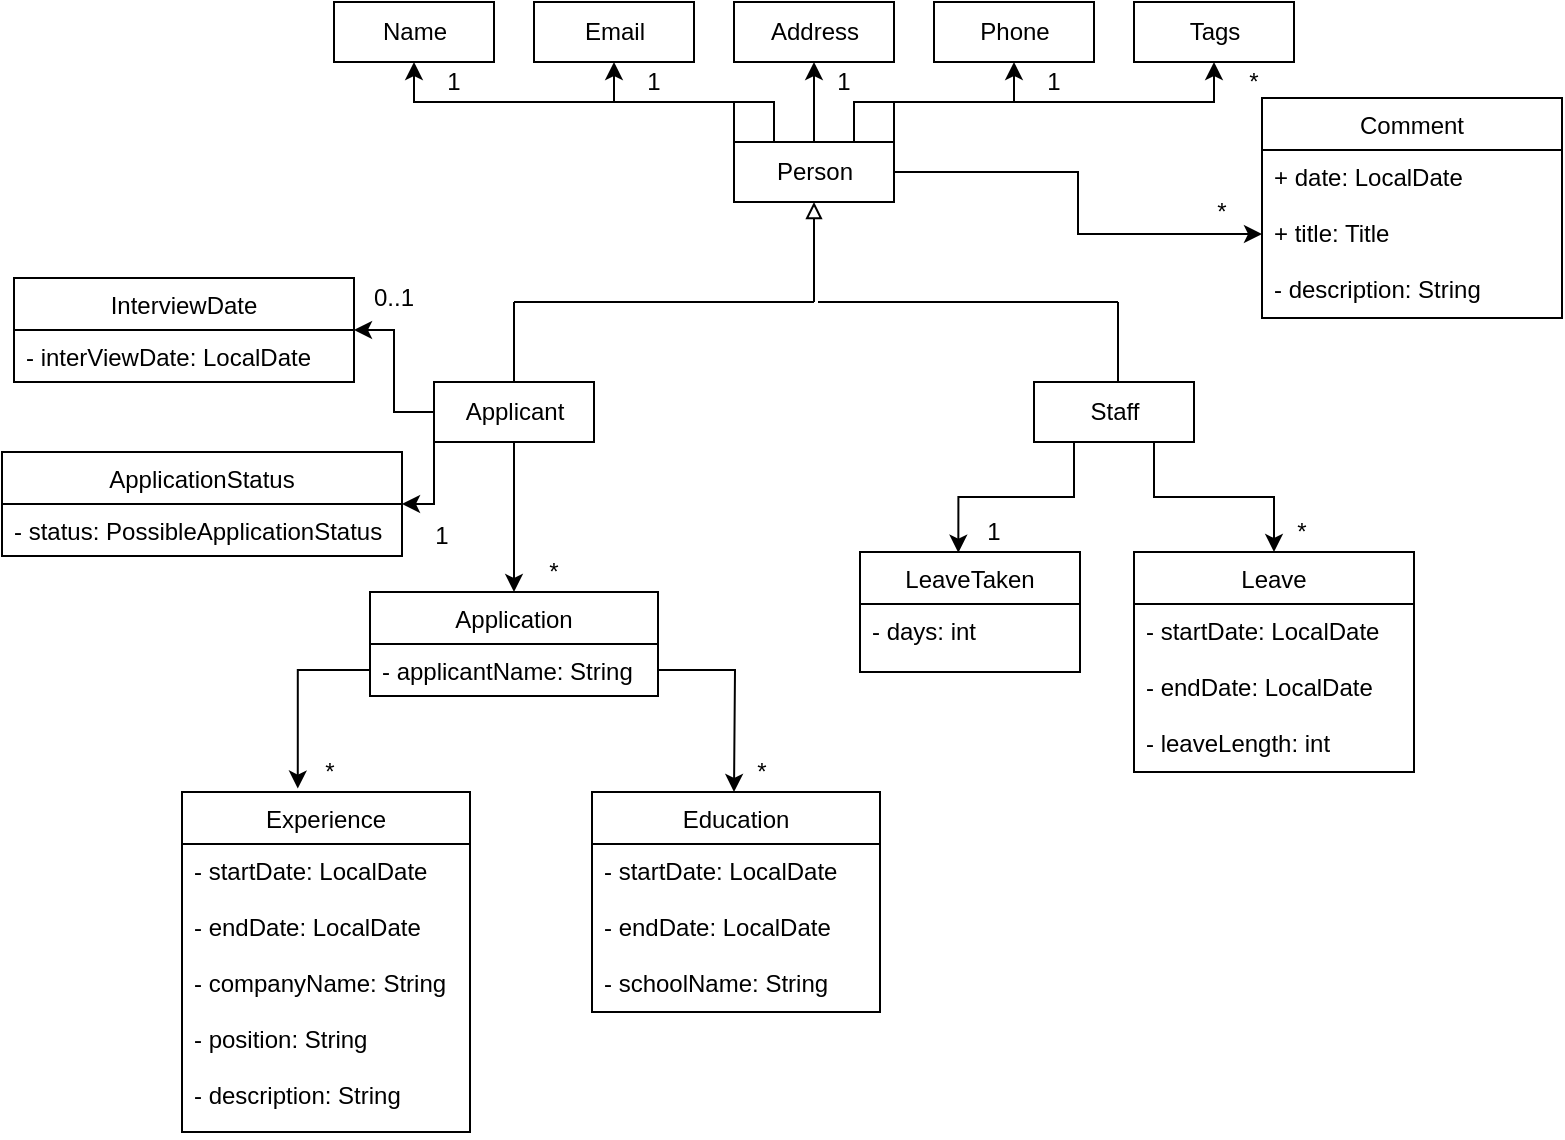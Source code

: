 <mxfile version="13.9.2" type="device"><diagram id="p-sv6XwzLCYib-WvmqV6" name="Page-1"><mxGraphModel dx="1067" dy="851" grid="1" gridSize="10" guides="1" tooltips="1" connect="1" arrows="1" fold="1" page="1" pageScale="1" pageWidth="850" pageHeight="1100" math="0" shadow="0"><root><mxCell id="0"/><mxCell id="1" parent="0"/><mxCell id="2Rg-Cwiu7wMhRFOe1INs-23" style="edgeStyle=orthogonalEdgeStyle;rounded=0;orthogonalLoop=1;jettySize=auto;html=1;exitX=0;exitY=0;exitDx=0;exitDy=0;entryX=0.5;entryY=1;entryDx=0;entryDy=0;" edge="1" parent="1" source="2Rg-Cwiu7wMhRFOe1INs-16" target="2Rg-Cwiu7wMhRFOe1INs-18"><mxGeometry relative="1" as="geometry"/></mxCell><mxCell id="2Rg-Cwiu7wMhRFOe1INs-24" style="edgeStyle=orthogonalEdgeStyle;rounded=0;orthogonalLoop=1;jettySize=auto;html=1;exitX=0.25;exitY=0;exitDx=0;exitDy=0;entryX=0.5;entryY=1;entryDx=0;entryDy=0;" edge="1" parent="1" source="2Rg-Cwiu7wMhRFOe1INs-16" target="2Rg-Cwiu7wMhRFOe1INs-19"><mxGeometry relative="1" as="geometry"/></mxCell><mxCell id="2Rg-Cwiu7wMhRFOe1INs-25" style="edgeStyle=orthogonalEdgeStyle;rounded=0;orthogonalLoop=1;jettySize=auto;html=1;exitX=0.5;exitY=0;exitDx=0;exitDy=0;entryX=0.5;entryY=1;entryDx=0;entryDy=0;" edge="1" parent="1" source="2Rg-Cwiu7wMhRFOe1INs-16" target="2Rg-Cwiu7wMhRFOe1INs-20"><mxGeometry relative="1" as="geometry"/></mxCell><mxCell id="2Rg-Cwiu7wMhRFOe1INs-26" style="edgeStyle=orthogonalEdgeStyle;rounded=0;orthogonalLoop=1;jettySize=auto;html=1;exitX=1;exitY=0;exitDx=0;exitDy=0;entryX=0.5;entryY=1;entryDx=0;entryDy=0;" edge="1" parent="1" source="2Rg-Cwiu7wMhRFOe1INs-16" target="2Rg-Cwiu7wMhRFOe1INs-22"><mxGeometry relative="1" as="geometry"/></mxCell><mxCell id="2Rg-Cwiu7wMhRFOe1INs-27" style="edgeStyle=orthogonalEdgeStyle;rounded=0;orthogonalLoop=1;jettySize=auto;html=1;exitX=0.75;exitY=0;exitDx=0;exitDy=0;entryX=0.5;entryY=1;entryDx=0;entryDy=0;" edge="1" parent="1" source="2Rg-Cwiu7wMhRFOe1INs-16" target="2Rg-Cwiu7wMhRFOe1INs-21"><mxGeometry relative="1" as="geometry"/></mxCell><mxCell id="2Rg-Cwiu7wMhRFOe1INs-85" style="edgeStyle=orthogonalEdgeStyle;rounded=0;orthogonalLoop=1;jettySize=auto;html=1;exitX=1;exitY=0.5;exitDx=0;exitDy=0;endArrow=classic;endFill=1;" edge="1" parent="1" source="2Rg-Cwiu7wMhRFOe1INs-16" target="2Rg-Cwiu7wMhRFOe1INs-83"><mxGeometry relative="1" as="geometry"/></mxCell><mxCell id="2Rg-Cwiu7wMhRFOe1INs-16" value="Person" style="html=1;" vertex="1" parent="1"><mxGeometry x="366" y="215" width="80" height="30" as="geometry"/></mxCell><mxCell id="2Rg-Cwiu7wMhRFOe1INs-18" value="Name" style="html=1;" vertex="1" parent="1"><mxGeometry x="166" y="145" width="80" height="30" as="geometry"/></mxCell><mxCell id="2Rg-Cwiu7wMhRFOe1INs-19" value="Email" style="html=1;" vertex="1" parent="1"><mxGeometry x="266" y="145" width="80" height="30" as="geometry"/></mxCell><mxCell id="2Rg-Cwiu7wMhRFOe1INs-20" value="Address" style="html=1;" vertex="1" parent="1"><mxGeometry x="366" y="145" width="80" height="30" as="geometry"/></mxCell><mxCell id="2Rg-Cwiu7wMhRFOe1INs-21" value="Phone" style="html=1;" vertex="1" parent="1"><mxGeometry x="466" y="145" width="80" height="30" as="geometry"/></mxCell><mxCell id="2Rg-Cwiu7wMhRFOe1INs-22" value="Tags" style="html=1;" vertex="1" parent="1"><mxGeometry x="566" y="145" width="80" height="30" as="geometry"/></mxCell><mxCell id="2Rg-Cwiu7wMhRFOe1INs-28" value="*" style="text;html=1;strokeColor=none;fillColor=none;align=center;verticalAlign=middle;whiteSpace=wrap;rounded=0;" vertex="1" parent="1"><mxGeometry x="606" y="175" width="40" height="20" as="geometry"/></mxCell><mxCell id="2Rg-Cwiu7wMhRFOe1INs-32" value="1" style="text;html=1;strokeColor=none;fillColor=none;align=center;verticalAlign=middle;whiteSpace=wrap;rounded=0;" vertex="1" parent="1"><mxGeometry x="206" y="175" width="40" height="20" as="geometry"/></mxCell><mxCell id="2Rg-Cwiu7wMhRFOe1INs-33" value="1" style="text;html=1;strokeColor=none;fillColor=none;align=center;verticalAlign=middle;whiteSpace=wrap;rounded=0;" vertex="1" parent="1"><mxGeometry x="306" y="175" width="40" height="20" as="geometry"/></mxCell><mxCell id="2Rg-Cwiu7wMhRFOe1INs-34" value="1" style="text;html=1;strokeColor=none;fillColor=none;align=center;verticalAlign=middle;whiteSpace=wrap;rounded=0;" vertex="1" parent="1"><mxGeometry x="401" y="175" width="40" height="20" as="geometry"/></mxCell><mxCell id="2Rg-Cwiu7wMhRFOe1INs-35" value="1" style="text;html=1;strokeColor=none;fillColor=none;align=center;verticalAlign=middle;whiteSpace=wrap;rounded=0;" vertex="1" parent="1"><mxGeometry x="506" y="175" width="40" height="20" as="geometry"/></mxCell><mxCell id="2Rg-Cwiu7wMhRFOe1INs-41" value="" style="endArrow=block;html=1;entryX=0.5;entryY=1;entryDx=0;entryDy=0;endFill=0;" edge="1" parent="1" target="2Rg-Cwiu7wMhRFOe1INs-16"><mxGeometry width="50" height="50" relative="1" as="geometry"><mxPoint x="406" y="295" as="sourcePoint"/><mxPoint x="486" y="355" as="targetPoint"/><Array as="points"><mxPoint x="406" y="255"/></Array></mxGeometry></mxCell><mxCell id="2Rg-Cwiu7wMhRFOe1INs-43" value="" style="endArrow=none;html=1;" edge="1" parent="1"><mxGeometry width="50" height="50" relative="1" as="geometry"><mxPoint x="256" y="295" as="sourcePoint"/><mxPoint x="406" y="295" as="targetPoint"/></mxGeometry></mxCell><mxCell id="2Rg-Cwiu7wMhRFOe1INs-44" value="" style="endArrow=none;html=1;" edge="1" parent="1" target="2Rg-Cwiu7wMhRFOe1INs-47"><mxGeometry width="50" height="50" relative="1" as="geometry"><mxPoint x="256" y="295" as="sourcePoint"/><mxPoint x="256" y="335" as="targetPoint"/></mxGeometry></mxCell><mxCell id="2Rg-Cwiu7wMhRFOe1INs-45" value="" style="endArrow=none;html=1;" edge="1" parent="1"><mxGeometry width="50" height="50" relative="1" as="geometry"><mxPoint x="408.0" y="295" as="sourcePoint"/><mxPoint x="558" y="295" as="targetPoint"/></mxGeometry></mxCell><mxCell id="2Rg-Cwiu7wMhRFOe1INs-46" value="" style="endArrow=none;html=1;entryX=0.5;entryY=0;entryDx=0;entryDy=0;" edge="1" parent="1"><mxGeometry width="50" height="50" relative="1" as="geometry"><mxPoint x="558" y="295" as="sourcePoint"/><mxPoint x="558" y="335" as="targetPoint"/></mxGeometry></mxCell><mxCell id="2Rg-Cwiu7wMhRFOe1INs-54" style="edgeStyle=orthogonalEdgeStyle;rounded=0;orthogonalLoop=1;jettySize=auto;html=1;exitX=0;exitY=0.5;exitDx=0;exitDy=0;entryX=1;entryY=0.5;entryDx=0;entryDy=0;endArrow=classic;endFill=1;" edge="1" parent="1" source="2Rg-Cwiu7wMhRFOe1INs-47" target="2Rg-Cwiu7wMhRFOe1INs-50"><mxGeometry relative="1" as="geometry"/></mxCell><mxCell id="2Rg-Cwiu7wMhRFOe1INs-57" style="edgeStyle=orthogonalEdgeStyle;rounded=0;orthogonalLoop=1;jettySize=auto;html=1;exitX=0;exitY=1;exitDx=0;exitDy=0;entryX=1;entryY=0.5;entryDx=0;entryDy=0;endArrow=classic;endFill=1;" edge="1" parent="1" source="2Rg-Cwiu7wMhRFOe1INs-47" target="2Rg-Cwiu7wMhRFOe1INs-55"><mxGeometry relative="1" as="geometry"><Array as="points"><mxPoint x="216" y="396"/></Array></mxGeometry></mxCell><mxCell id="2Rg-Cwiu7wMhRFOe1INs-81" style="edgeStyle=orthogonalEdgeStyle;rounded=0;orthogonalLoop=1;jettySize=auto;html=1;endArrow=classic;endFill=1;" edge="1" parent="1" source="2Rg-Cwiu7wMhRFOe1INs-47" target="2Rg-Cwiu7wMhRFOe1INs-60"><mxGeometry relative="1" as="geometry"/></mxCell><mxCell id="2Rg-Cwiu7wMhRFOe1INs-47" value="Applicant" style="html=1;" vertex="1" parent="1"><mxGeometry x="216" y="335" width="80" height="30" as="geometry"/></mxCell><mxCell id="2Rg-Cwiu7wMhRFOe1INs-91" style="edgeStyle=orthogonalEdgeStyle;rounded=0;orthogonalLoop=1;jettySize=auto;html=1;exitX=0.25;exitY=1;exitDx=0;exitDy=0;entryX=0.447;entryY=0.006;entryDx=0;entryDy=0;entryPerimeter=0;endArrow=classic;endFill=1;" edge="1" parent="1" source="2Rg-Cwiu7wMhRFOe1INs-48" target="2Rg-Cwiu7wMhRFOe1INs-89"><mxGeometry relative="1" as="geometry"/></mxCell><mxCell id="2Rg-Cwiu7wMhRFOe1INs-92" style="edgeStyle=orthogonalEdgeStyle;rounded=0;orthogonalLoop=1;jettySize=auto;html=1;exitX=0.75;exitY=1;exitDx=0;exitDy=0;entryX=0.5;entryY=0;entryDx=0;entryDy=0;endArrow=classic;endFill=1;" edge="1" parent="1" source="2Rg-Cwiu7wMhRFOe1INs-48" target="2Rg-Cwiu7wMhRFOe1INs-87"><mxGeometry relative="1" as="geometry"/></mxCell><mxCell id="2Rg-Cwiu7wMhRFOe1INs-48" value="Staff" style="html=1;" vertex="1" parent="1"><mxGeometry x="516" y="335" width="80" height="30" as="geometry"/></mxCell><mxCell id="2Rg-Cwiu7wMhRFOe1INs-50" value="InterviewDate" style="swimlane;fontStyle=0;childLayout=stackLayout;horizontal=1;startSize=26;fillColor=none;horizontalStack=0;resizeParent=1;resizeParentMax=0;resizeLast=0;collapsible=1;marginBottom=0;" vertex="1" parent="1"><mxGeometry x="6" y="283" width="170" height="52" as="geometry"/></mxCell><mxCell id="2Rg-Cwiu7wMhRFOe1INs-51" value="- interViewDate: LocalDate" style="text;strokeColor=none;fillColor=none;align=left;verticalAlign=top;spacingLeft=4;spacingRight=4;overflow=hidden;rotatable=0;points=[[0,0.5],[1,0.5]];portConstraint=eastwest;" vertex="1" parent="2Rg-Cwiu7wMhRFOe1INs-50"><mxGeometry y="26" width="170" height="26" as="geometry"/></mxCell><mxCell id="2Rg-Cwiu7wMhRFOe1INs-55" value="ApplicationStatus" style="swimlane;fontStyle=0;childLayout=stackLayout;horizontal=1;startSize=26;fillColor=none;horizontalStack=0;resizeParent=1;resizeParentMax=0;resizeLast=0;collapsible=1;marginBottom=0;" vertex="1" parent="1"><mxGeometry y="370" width="200" height="52" as="geometry"/></mxCell><mxCell id="2Rg-Cwiu7wMhRFOe1INs-56" value="- status: PossibleApplicationStatus" style="text;strokeColor=none;fillColor=none;align=left;verticalAlign=top;spacingLeft=4;spacingRight=4;overflow=hidden;rotatable=0;points=[[0,0.5],[1,0.5]];portConstraint=eastwest;" vertex="1" parent="2Rg-Cwiu7wMhRFOe1INs-55"><mxGeometry y="26" width="200" height="26" as="geometry"/></mxCell><mxCell id="2Rg-Cwiu7wMhRFOe1INs-58" value="1" style="text;html=1;strokeColor=none;fillColor=none;align=center;verticalAlign=middle;whiteSpace=wrap;rounded=0;" vertex="1" parent="1"><mxGeometry x="200" y="402" width="40" height="20" as="geometry"/></mxCell><mxCell id="2Rg-Cwiu7wMhRFOe1INs-59" value="0..1" style="text;html=1;strokeColor=none;fillColor=none;align=center;verticalAlign=middle;whiteSpace=wrap;rounded=0;" vertex="1" parent="1"><mxGeometry x="176" y="283" width="40" height="20" as="geometry"/></mxCell><mxCell id="2Rg-Cwiu7wMhRFOe1INs-60" value="Application" style="swimlane;fontStyle=0;childLayout=stackLayout;horizontal=1;startSize=26;fillColor=none;horizontalStack=0;resizeParent=1;resizeParentMax=0;resizeLast=0;collapsible=1;marginBottom=0;" vertex="1" parent="1"><mxGeometry x="184" y="440" width="144" height="52" as="geometry"/></mxCell><mxCell id="2Rg-Cwiu7wMhRFOe1INs-61" value="- applicantName: String" style="text;strokeColor=none;fillColor=none;align=left;verticalAlign=top;spacingLeft=4;spacingRight=4;overflow=hidden;rotatable=0;points=[[0,0.5],[1,0.5]];portConstraint=eastwest;" vertex="1" parent="2Rg-Cwiu7wMhRFOe1INs-60"><mxGeometry y="26" width="144" height="26" as="geometry"/></mxCell><mxCell id="2Rg-Cwiu7wMhRFOe1INs-66" value="Experience" style="swimlane;fontStyle=0;childLayout=stackLayout;horizontal=1;startSize=26;fillColor=none;horizontalStack=0;resizeParent=1;resizeParentMax=0;resizeLast=0;collapsible=1;marginBottom=0;" vertex="1" parent="1"><mxGeometry x="90" y="540" width="144" height="170" as="geometry"/></mxCell><mxCell id="2Rg-Cwiu7wMhRFOe1INs-67" value="- startDate: LocalDate&#10;&#10;- endDate: LocalDate&#10;&#10;- companyName: String&#10;&#10;- position: String&#10;&#10;- description: String" style="text;strokeColor=none;fillColor=none;align=left;verticalAlign=top;spacingLeft=4;spacingRight=4;overflow=hidden;rotatable=0;points=[[0,0.5],[1,0.5]];portConstraint=eastwest;" vertex="1" parent="2Rg-Cwiu7wMhRFOe1INs-66"><mxGeometry y="26" width="144" height="144" as="geometry"/></mxCell><mxCell id="2Rg-Cwiu7wMhRFOe1INs-73" style="edgeStyle=orthogonalEdgeStyle;rounded=0;orthogonalLoop=1;jettySize=auto;html=1;exitX=0;exitY=0.5;exitDx=0;exitDy=0;entryX=0.402;entryY=-0.01;entryDx=0;entryDy=0;entryPerimeter=0;endArrow=classic;endFill=1;" edge="1" parent="1" source="2Rg-Cwiu7wMhRFOe1INs-61" target="2Rg-Cwiu7wMhRFOe1INs-66"><mxGeometry relative="1" as="geometry"/></mxCell><mxCell id="2Rg-Cwiu7wMhRFOe1INs-74" style="edgeStyle=orthogonalEdgeStyle;rounded=0;orthogonalLoop=1;jettySize=auto;html=1;exitX=1;exitY=0.5;exitDx=0;exitDy=0;endArrow=classic;endFill=1;entryX=0.5;entryY=0;entryDx=0;entryDy=0;" edge="1" parent="1" source="2Rg-Cwiu7wMhRFOe1INs-61"><mxGeometry relative="1" as="geometry"><mxPoint x="366.0" y="540" as="targetPoint"/></mxGeometry></mxCell><mxCell id="2Rg-Cwiu7wMhRFOe1INs-76" value="Education" style="swimlane;fontStyle=0;childLayout=stackLayout;horizontal=1;startSize=26;fillColor=none;horizontalStack=0;resizeParent=1;resizeParentMax=0;resizeLast=0;collapsible=1;marginBottom=0;" vertex="1" parent="1"><mxGeometry x="295" y="540" width="144" height="110" as="geometry"/></mxCell><mxCell id="2Rg-Cwiu7wMhRFOe1INs-77" value="- startDate: LocalDate&#10;&#10;- endDate: LocalDate&#10;&#10;- schoolName: String" style="text;strokeColor=none;fillColor=none;align=left;verticalAlign=top;spacingLeft=4;spacingRight=4;overflow=hidden;rotatable=0;points=[[0,0.5],[1,0.5]];portConstraint=eastwest;" vertex="1" parent="2Rg-Cwiu7wMhRFOe1INs-76"><mxGeometry y="26" width="144" height="84" as="geometry"/></mxCell><mxCell id="2Rg-Cwiu7wMhRFOe1INs-78" value="*" style="text;html=1;strokeColor=none;fillColor=none;align=center;verticalAlign=middle;whiteSpace=wrap;rounded=0;" vertex="1" parent="1"><mxGeometry x="144" y="520" width="40" height="20" as="geometry"/></mxCell><mxCell id="2Rg-Cwiu7wMhRFOe1INs-79" value="*" style="text;html=1;strokeColor=none;fillColor=none;align=center;verticalAlign=middle;whiteSpace=wrap;rounded=0;" vertex="1" parent="1"><mxGeometry x="360" y="520" width="40" height="20" as="geometry"/></mxCell><mxCell id="2Rg-Cwiu7wMhRFOe1INs-80" value="*" style="text;html=1;strokeColor=none;fillColor=none;align=center;verticalAlign=middle;whiteSpace=wrap;rounded=0;" vertex="1" parent="1"><mxGeometry x="256" y="420" width="40" height="20" as="geometry"/></mxCell><mxCell id="2Rg-Cwiu7wMhRFOe1INs-82" value="Comment" style="swimlane;fontStyle=0;childLayout=stackLayout;horizontal=1;startSize=26;fillColor=none;horizontalStack=0;resizeParent=1;resizeParentMax=0;resizeLast=0;collapsible=1;marginBottom=0;" vertex="1" parent="1"><mxGeometry x="630" y="193" width="150" height="110" as="geometry"/></mxCell><mxCell id="2Rg-Cwiu7wMhRFOe1INs-83" value="+ date: LocalDate&#10;&#10;+ title: Title&#10;&#10;- description: String" style="text;strokeColor=none;fillColor=none;align=left;verticalAlign=top;spacingLeft=4;spacingRight=4;overflow=hidden;rotatable=0;points=[[0,0.5],[1,0.5]];portConstraint=eastwest;" vertex="1" parent="2Rg-Cwiu7wMhRFOe1INs-82"><mxGeometry y="26" width="150" height="84" as="geometry"/></mxCell><mxCell id="2Rg-Cwiu7wMhRFOe1INs-86" value="*" style="text;html=1;strokeColor=none;fillColor=none;align=center;verticalAlign=middle;whiteSpace=wrap;rounded=0;" vertex="1" parent="1"><mxGeometry x="590" y="240" width="40" height="20" as="geometry"/></mxCell><mxCell id="2Rg-Cwiu7wMhRFOe1INs-87" value="Leave" style="swimlane;fontStyle=0;childLayout=stackLayout;horizontal=1;startSize=26;fillColor=none;horizontalStack=0;resizeParent=1;resizeParentMax=0;resizeLast=0;collapsible=1;marginBottom=0;" vertex="1" parent="1"><mxGeometry x="566" y="420" width="140" height="110" as="geometry"/></mxCell><mxCell id="2Rg-Cwiu7wMhRFOe1INs-88" value="- startDate: LocalDate&#10;&#10;- endDate: LocalDate&#10;&#10;- leaveLength: int" style="text;strokeColor=none;fillColor=none;align=left;verticalAlign=top;spacingLeft=4;spacingRight=4;overflow=hidden;rotatable=0;points=[[0,0.5],[1,0.5]];portConstraint=eastwest;" vertex="1" parent="2Rg-Cwiu7wMhRFOe1INs-87"><mxGeometry y="26" width="140" height="84" as="geometry"/></mxCell><mxCell id="2Rg-Cwiu7wMhRFOe1INs-89" value="LeaveTaken" style="swimlane;fontStyle=0;childLayout=stackLayout;horizontal=1;startSize=26;fillColor=none;horizontalStack=0;resizeParent=1;resizeParentMax=0;resizeLast=0;collapsible=1;marginBottom=0;" vertex="1" parent="1"><mxGeometry x="429" y="420" width="110" height="60" as="geometry"/></mxCell><mxCell id="2Rg-Cwiu7wMhRFOe1INs-90" value="- days: int" style="text;strokeColor=none;fillColor=none;align=left;verticalAlign=top;spacingLeft=4;spacingRight=4;overflow=hidden;rotatable=0;points=[[0,0.5],[1,0.5]];portConstraint=eastwest;" vertex="1" parent="2Rg-Cwiu7wMhRFOe1INs-89"><mxGeometry y="26" width="110" height="34" as="geometry"/></mxCell><mxCell id="2Rg-Cwiu7wMhRFOe1INs-93" value="1" style="text;html=1;strokeColor=none;fillColor=none;align=center;verticalAlign=middle;whiteSpace=wrap;rounded=0;" vertex="1" parent="1"><mxGeometry x="476" y="400" width="40" height="20" as="geometry"/></mxCell><mxCell id="2Rg-Cwiu7wMhRFOe1INs-94" value="*" style="text;html=1;strokeColor=none;fillColor=none;align=center;verticalAlign=middle;whiteSpace=wrap;rounded=0;" vertex="1" parent="1"><mxGeometry x="630" y="400" width="40" height="20" as="geometry"/></mxCell></root></mxGraphModel></diagram></mxfile>